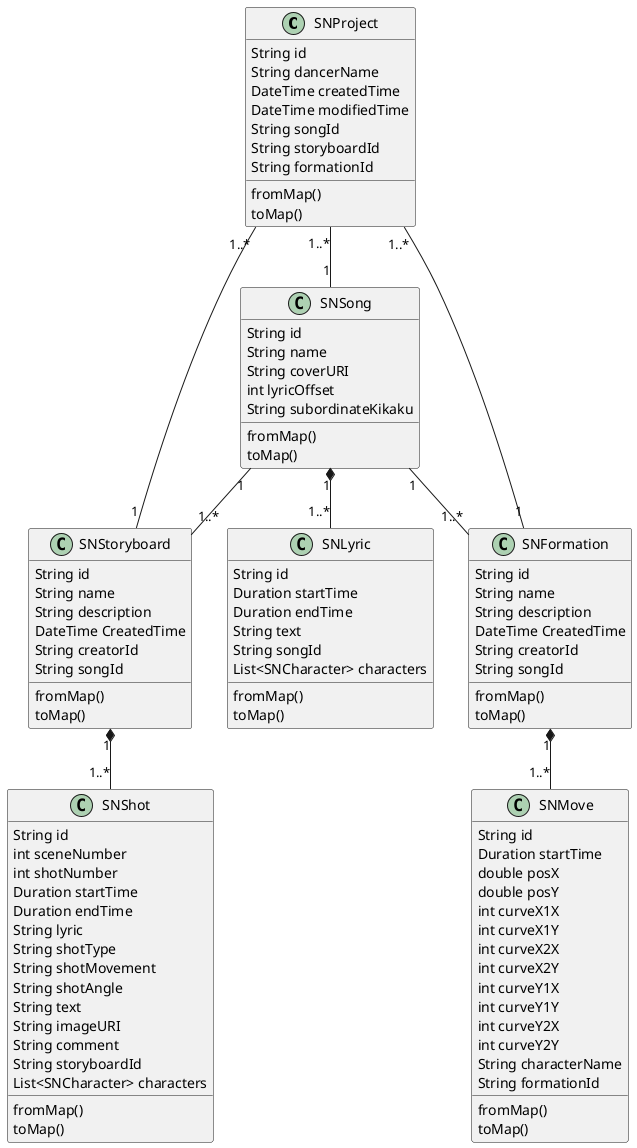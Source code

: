 @startuml Class

SNProject "1..*" -- "1" SNSong
SNProject "1..*" -- "1" SNStoryboard
SNProject "1..*" -- "1" SNFormation
SNSong "1" -- "1..*" SNStoryboard
SNSong "1" -- "1..*" SNFormation
SNSong "1" *-- "1..*" SNLyric
SNStoryboard "1" *-- "1..*" SNShot
SNFormation "1" *-- "1..*" SNMove


class SNProject {
    String id
    String dancerName
    DateTime createdTime
    DateTime modifiedTime
    String songId
    String storyboardId
    String formationId
    fromMap()
    toMap()
}

class SNSong {
    String id
    String name
    String coverURI
    int lyricOffset
    String subordinateKikaku
    fromMap()
    toMap()
}

class SNLyric {
    String id
    Duration startTime
    Duration endTime
    String text
    String songId
    List<SNCharacter> characters
    fromMap()
    toMap()
}


class SNStoryboard {
  String id
  String name
  String description
  DateTime CreatedTime
  String creatorId
  String songId
  fromMap()
  toMap()
}


class SNShot {
    String id
    int sceneNumber
    int shotNumber
    Duration startTime
    Duration endTime
    String lyric
    String shotType
    String shotMovement
    String shotAngle
    String text
    String imageURI
    String comment
    String storyboardId
    List<SNCharacter> characters
    fromMap()
    toMap()
}

class SNFormation {
  String id
  String name
  String description
  DateTime CreatedTime
  String creatorId
  String songId

  fromMap()
  toMap()
}

class SNMove {
    String id
    Duration startTime
    double posX
    double posY
    int curveX1X
    int curveX1Y
    int curveX2X
    int curveX2Y
    int curveY1X
    int curveY1Y
    int curveY2X
    int curveY2Y
    String characterName
    String formationId
    fromMap()
    toMap()
}

@enduml